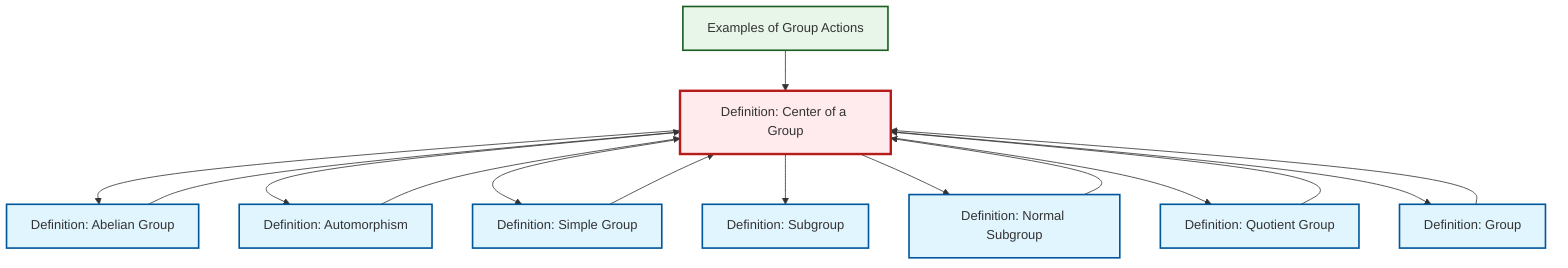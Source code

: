 graph TD
    classDef definition fill:#e1f5fe,stroke:#01579b,stroke-width:2px
    classDef theorem fill:#f3e5f5,stroke:#4a148c,stroke-width:2px
    classDef axiom fill:#fff3e0,stroke:#e65100,stroke-width:2px
    classDef example fill:#e8f5e9,stroke:#1b5e20,stroke-width:2px
    classDef current fill:#ffebee,stroke:#b71c1c,stroke-width:3px
    ex-group-action-examples["Examples of Group Actions"]:::example
    def-center-of-group["Definition: Center of a Group"]:::definition
    def-subgroup["Definition: Subgroup"]:::definition
    def-quotient-group["Definition: Quotient Group"]:::definition
    def-simple-group["Definition: Simple Group"]:::definition
    def-normal-subgroup["Definition: Normal Subgroup"]:::definition
    def-abelian-group["Definition: Abelian Group"]:::definition
    def-automorphism["Definition: Automorphism"]:::definition
    def-group["Definition: Group"]:::definition
    ex-group-action-examples --> def-center-of-group
    def-quotient-group --> def-center-of-group
    def-center-of-group --> def-abelian-group
    def-abelian-group --> def-center-of-group
    def-center-of-group --> def-automorphism
    def-center-of-group --> def-simple-group
    def-group --> def-center-of-group
    def-center-of-group --> def-subgroup
    def-center-of-group --> def-normal-subgroup
    def-simple-group --> def-center-of-group
    def-automorphism --> def-center-of-group
    def-center-of-group --> def-quotient-group
    def-center-of-group --> def-group
    def-normal-subgroup --> def-center-of-group
    class def-center-of-group current